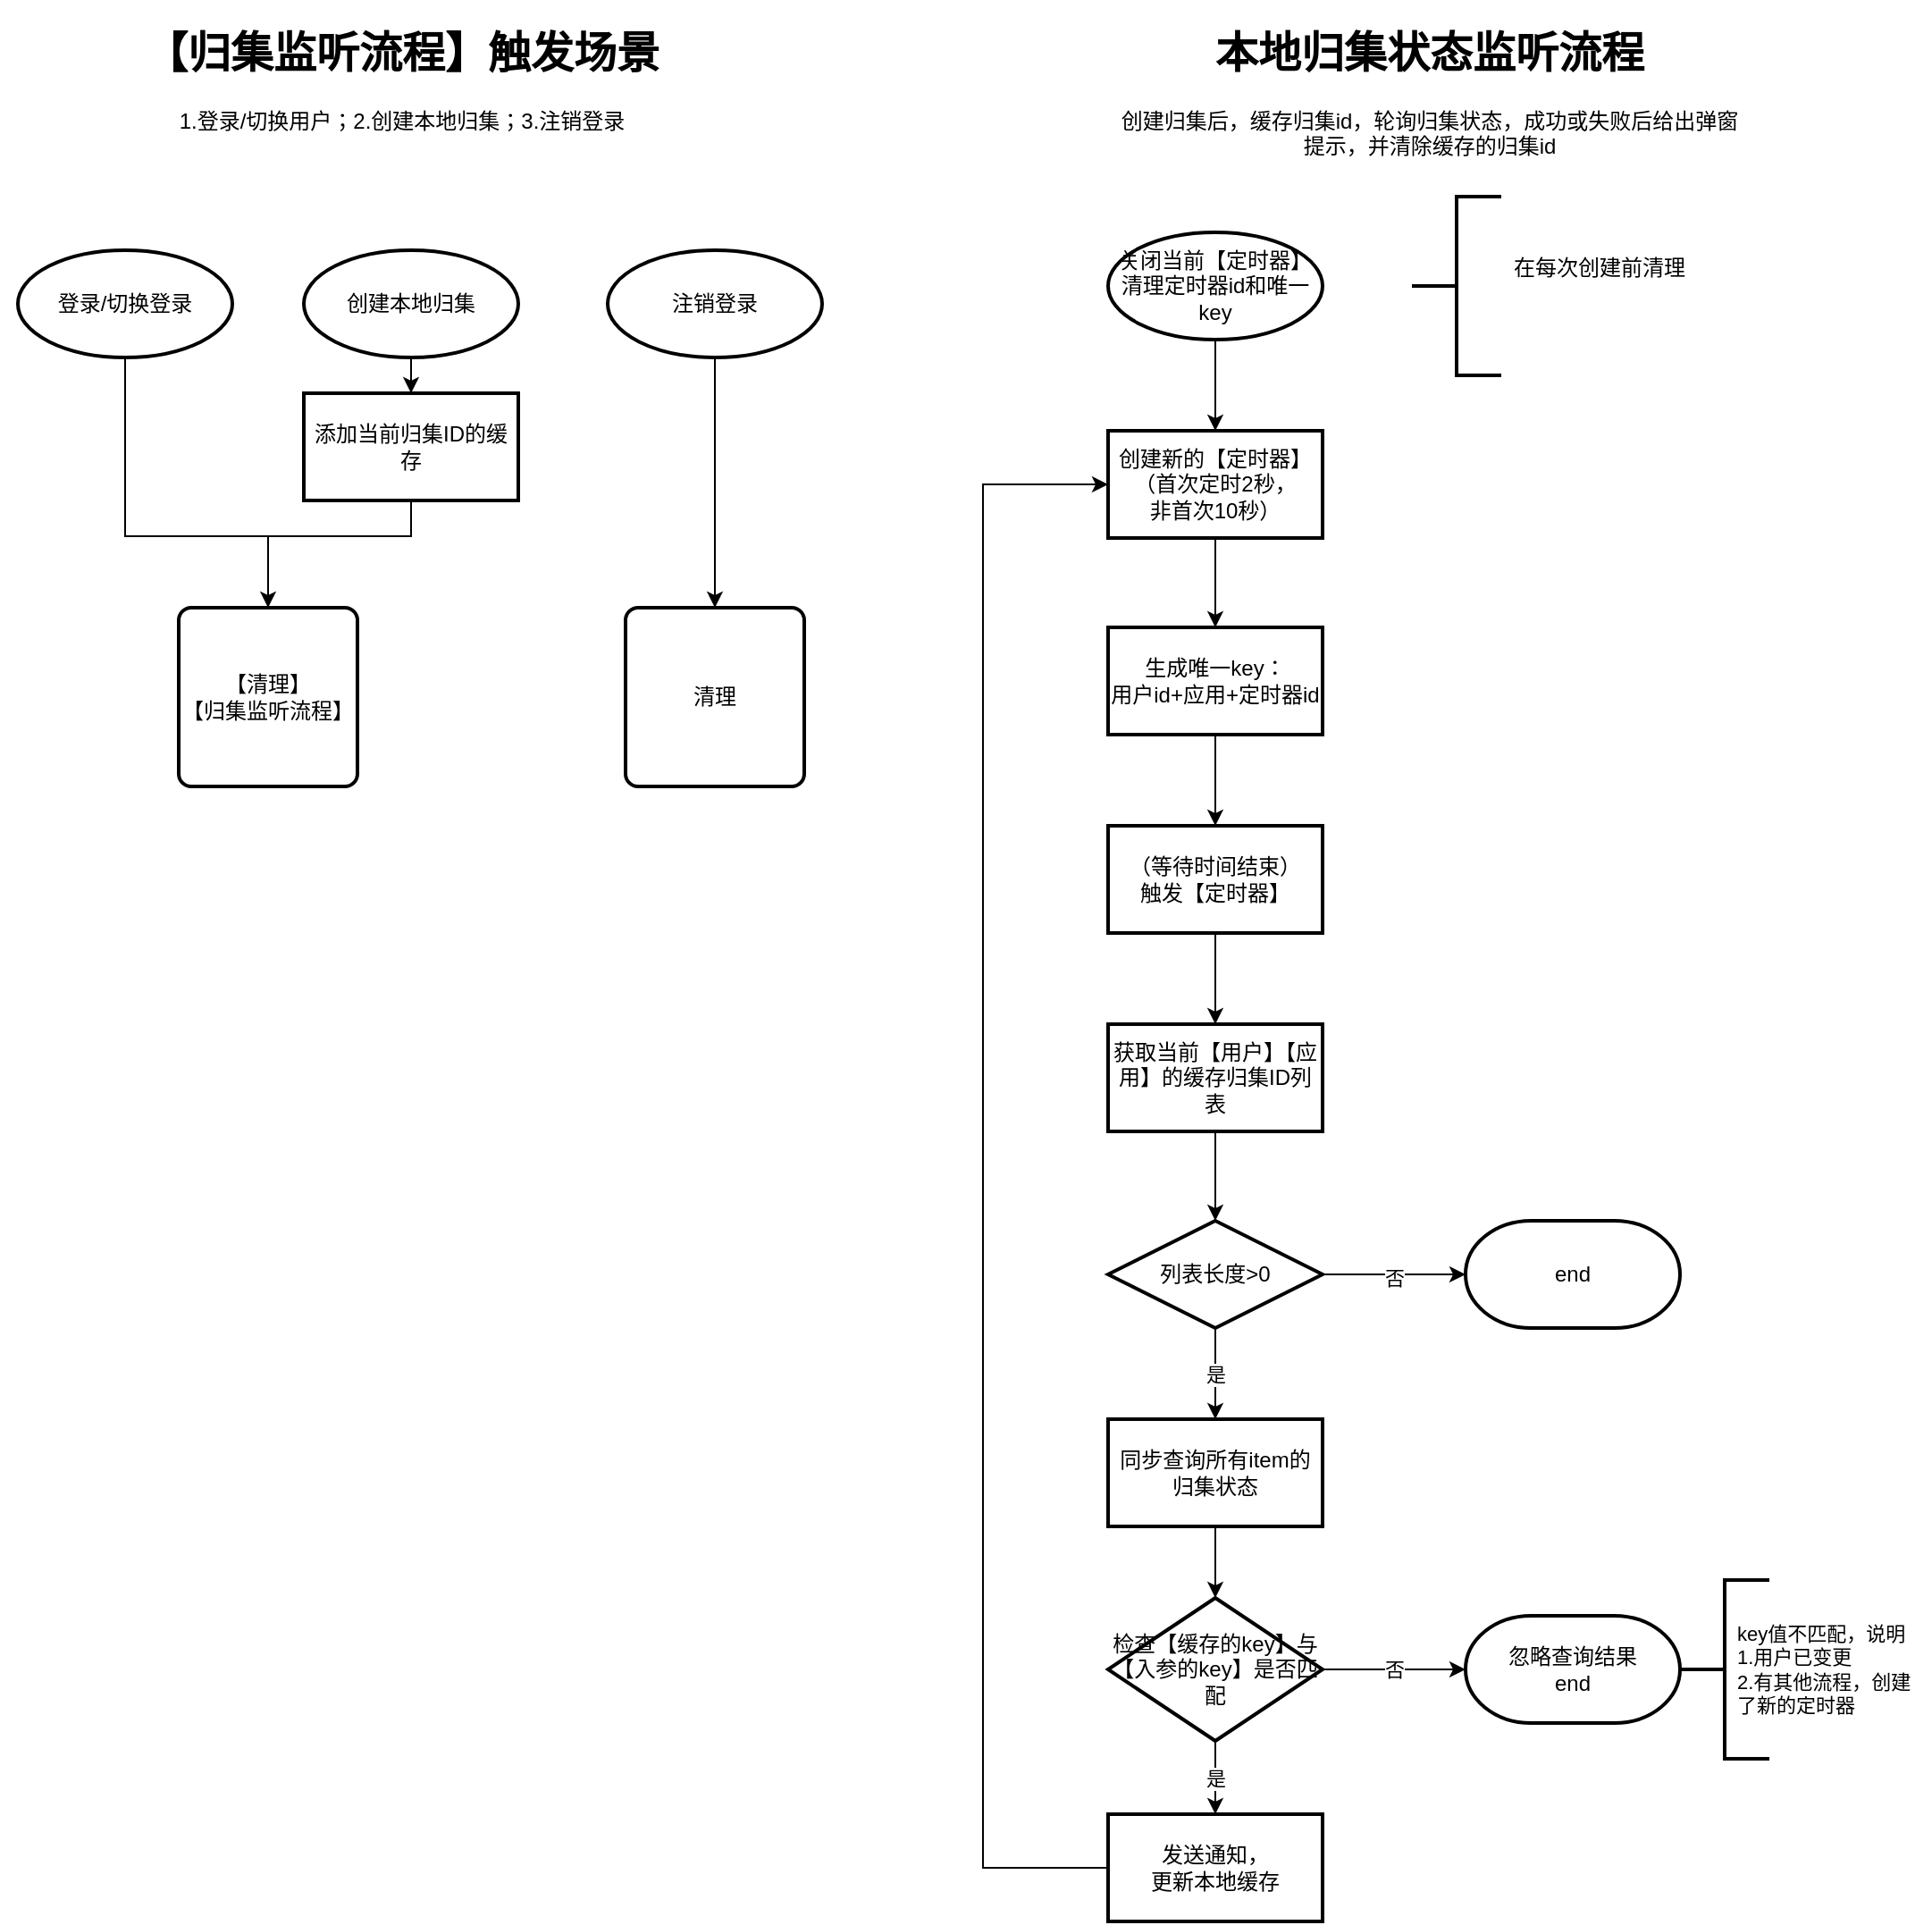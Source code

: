 <mxfile version="14.9.6" type="device"><diagram name="Page-1" id="edf60f1a-56cd-e834-aa8a-f176f3a09ee4"><mxGraphModel dx="2062" dy="1182" grid="1" gridSize="10" guides="1" tooltips="1" connect="1" arrows="1" fold="1" page="1" pageScale="1" pageWidth="1100" pageHeight="850" background="none" math="0" shadow="0"><root><mxCell id="0"/><mxCell id="1" parent="0"/><mxCell id="DXMoOa7pvSuEpX1q4dn--13" value="创建新的【定时器】&lt;br&gt;（首次定时2秒，&lt;br&gt;非首次10秒）" style="whiteSpace=wrap;html=1;strokeWidth=2;align=center;" parent="1" vertex="1"><mxGeometry x="640" y="241" width="120" height="60" as="geometry"/></mxCell><mxCell id="TVt1up-PX-hTX620gNFp-18" style="edgeStyle=orthogonalEdgeStyle;rounded=0;orthogonalLoop=1;jettySize=auto;html=1;entryX=0.5;entryY=0;entryDx=0;entryDy=0;fontSize=11;align=center;" edge="1" parent="1" source="DXMoOa7pvSuEpX1q4dn--15" target="DXMoOa7pvSuEpX1q4dn--19"><mxGeometry relative="1" as="geometry"/></mxCell><mxCell id="DXMoOa7pvSuEpX1q4dn--15" value="获取当前【用户】【应用】的缓存归集ID列表" style="whiteSpace=wrap;html=1;strokeWidth=2;align=center;" parent="1" vertex="1"><mxGeometry x="640" y="573" width="120" height="60" as="geometry"/></mxCell><mxCell id="DXMoOa7pvSuEpX1q4dn--54" value="" style="edgeStyle=orthogonalEdgeStyle;rounded=0;orthogonalLoop=1;jettySize=auto;html=1;align=center;" parent="1" source="DXMoOa7pvSuEpX1q4dn--19" target="DXMoOa7pvSuEpX1q4dn--28" edge="1"><mxGeometry relative="1" as="geometry"/></mxCell><mxCell id="DXMoOa7pvSuEpX1q4dn--55" value="否" style="edgeLabel;html=1;align=center;verticalAlign=middle;resizable=0;points=[];" parent="DXMoOa7pvSuEpX1q4dn--54" vertex="1" connectable="0"><mxGeometry y="-2" relative="1" as="geometry"><mxPoint as="offset"/></mxGeometry></mxCell><mxCell id="DXMoOa7pvSuEpX1q4dn--19" value="列表长度&amp;gt;0" style="rhombus;whiteSpace=wrap;html=1;strokeWidth=2;align=center;" parent="1" vertex="1"><mxGeometry x="640" y="683" width="120" height="60" as="geometry"/></mxCell><mxCell id="DXMoOa7pvSuEpX1q4dn--26" value="关闭当前【定时器】&lt;br&gt;清理定时器id和唯一key" style="strokeWidth=2;html=1;shape=mxgraph.flowchart.start_1;whiteSpace=wrap;align=center;" parent="1" vertex="1"><mxGeometry x="640" y="130" width="120" height="60" as="geometry"/></mxCell><mxCell id="DXMoOa7pvSuEpX1q4dn--29" value="是" style="edgeStyle=orthogonalEdgeStyle;rounded=0;orthogonalLoop=1;jettySize=auto;html=1;entryX=0.5;entryY=0;entryDx=0;entryDy=0;align=center;" parent="1" source="DXMoOa7pvSuEpX1q4dn--19" target="DXMoOa7pvSuEpX1q4dn--50" edge="1"><mxGeometry relative="1" as="geometry"><mxPoint x="1180" y="595" as="sourcePoint"/><mxPoint x="900" y="635" as="targetPoint"/><Array as="points"><mxPoint x="700" y="725"/><mxPoint x="700" y="725"/></Array></mxGeometry></mxCell><mxCell id="DXMoOa7pvSuEpX1q4dn--28" value="end" style="strokeWidth=2;html=1;shape=mxgraph.flowchart.terminator;whiteSpace=wrap;align=center;" parent="1" vertex="1"><mxGeometry x="840" y="683" width="120" height="60" as="geometry"/></mxCell><mxCell id="DXMoOa7pvSuEpX1q4dn--30" value="" style="endArrow=classic;html=1;rounded=0;exitX=0.5;exitY=1;exitDx=0;exitDy=0;exitPerimeter=0;entryX=0.5;entryY=0;entryDx=0;entryDy=0;align=center;" parent="1" source="DXMoOa7pvSuEpX1q4dn--26" target="DXMoOa7pvSuEpX1q4dn--13" edge="1"><mxGeometry width="50" height="50" relative="1" as="geometry"><mxPoint x="880" y="215" as="sourcePoint"/><mxPoint x="810" y="155" as="targetPoint"/></mxGeometry></mxCell><mxCell id="DXMoOa7pvSuEpX1q4dn--34" value="" style="edgeStyle=orthogonalEdgeStyle;rounded=0;orthogonalLoop=1;jettySize=auto;html=1;align=center;" parent="1" source="DXMoOa7pvSuEpX1q4dn--31" target="DXMoOa7pvSuEpX1q4dn--33" edge="1"><mxGeometry relative="1" as="geometry"/></mxCell><mxCell id="DXMoOa7pvSuEpX1q4dn--31" value="生成唯一key：&lt;br&gt;用户id+应用+定时器id" style="whiteSpace=wrap;html=1;strokeWidth=2;align=center;" parent="1" vertex="1"><mxGeometry x="640" y="351" width="120" height="60" as="geometry"/></mxCell><mxCell id="DXMoOa7pvSuEpX1q4dn--32" value="" style="endArrow=classic;html=1;rounded=0;exitX=0.5;exitY=1;exitDx=0;exitDy=0;align=center;" parent="1" source="DXMoOa7pvSuEpX1q4dn--13" target="DXMoOa7pvSuEpX1q4dn--31" edge="1"><mxGeometry width="50" height="50" relative="1" as="geometry"><mxPoint x="970" y="355" as="sourcePoint"/><mxPoint x="1020" y="305" as="targetPoint"/></mxGeometry></mxCell><mxCell id="DXMoOa7pvSuEpX1q4dn--33" value="（等待时间结束）&lt;br&gt;触发【定时器】" style="whiteSpace=wrap;html=1;strokeWidth=2;align=center;" parent="1" vertex="1"><mxGeometry x="640" y="462" width="120" height="60" as="geometry"/></mxCell><mxCell id="DXMoOa7pvSuEpX1q4dn--35" value="" style="endArrow=classic;html=1;rounded=0;exitX=0.5;exitY=1;exitDx=0;exitDy=0;entryX=0.5;entryY=0;entryDx=0;entryDy=0;align=center;" parent="1" source="DXMoOa7pvSuEpX1q4dn--33" target="DXMoOa7pvSuEpX1q4dn--15" edge="1"><mxGeometry width="50" height="50" relative="1" as="geometry"><mxPoint x="930" y="465" as="sourcePoint"/><mxPoint x="980" y="415" as="targetPoint"/></mxGeometry></mxCell><mxCell id="DXMoOa7pvSuEpX1q4dn--42" value="" style="edgeStyle=orthogonalEdgeStyle;rounded=0;orthogonalLoop=1;jettySize=auto;html=1;" parent="1" source="DXMoOa7pvSuEpX1q4dn--39" target="DXMoOa7pvSuEpX1q4dn--41" edge="1"><mxGeometry relative="1" as="geometry"/></mxCell><mxCell id="DXMoOa7pvSuEpX1q4dn--39" value="创建本地归集" style="strokeWidth=2;html=1;shape=mxgraph.flowchart.start_1;whiteSpace=wrap;" parent="1" vertex="1"><mxGeometry x="190" y="140" width="120" height="60" as="geometry"/></mxCell><mxCell id="DXMoOa7pvSuEpX1q4dn--40" value="登录/切换登录" style="strokeWidth=2;html=1;shape=mxgraph.flowchart.start_1;whiteSpace=wrap;" parent="1" vertex="1"><mxGeometry x="30" y="140" width="120" height="60" as="geometry"/></mxCell><mxCell id="DXMoOa7pvSuEpX1q4dn--41" value="添加当前归集ID的缓存" style="whiteSpace=wrap;html=1;strokeWidth=2;" parent="1" vertex="1"><mxGeometry x="190" y="220" width="120" height="60" as="geometry"/></mxCell><mxCell id="DXMoOa7pvSuEpX1q4dn--43" value="" style="endArrow=classic;html=1;rounded=0;exitX=0.5;exitY=1;exitDx=0;exitDy=0;exitPerimeter=0;" parent="1" source="DXMoOa7pvSuEpX1q4dn--40" target="TVt1up-PX-hTX620gNFp-9" edge="1"><mxGeometry width="50" height="50" relative="1" as="geometry"><mxPoint x="380" y="470" as="sourcePoint"/><mxPoint x="165.714" y="330" as="targetPoint"/><Array as="points"><mxPoint x="90" y="300"/><mxPoint x="170" y="300"/></Array></mxGeometry></mxCell><mxCell id="DXMoOa7pvSuEpX1q4dn--45" value="" style="endArrow=none;html=1;rounded=0;entryX=0.5;entryY=1;entryDx=0;entryDy=0;" parent="1" target="DXMoOa7pvSuEpX1q4dn--41" edge="1"><mxGeometry width="50" height="50" relative="1" as="geometry"><mxPoint x="170" y="300" as="sourcePoint"/><mxPoint x="430" y="420" as="targetPoint"/><Array as="points"><mxPoint x="250" y="300"/></Array></mxGeometry></mxCell><mxCell id="DXMoOa7pvSuEpX1q4dn--59" value="" style="edgeStyle=orthogonalEdgeStyle;rounded=0;orthogonalLoop=1;jettySize=auto;html=1;align=center;" parent="1" source="DXMoOa7pvSuEpX1q4dn--50" target="DXMoOa7pvSuEpX1q4dn--58" edge="1"><mxGeometry relative="1" as="geometry"/></mxCell><mxCell id="DXMoOa7pvSuEpX1q4dn--50" value="同步查询所有item的归集状态" style="whiteSpace=wrap;html=1;strokeWidth=2;align=center;" parent="1" vertex="1"><mxGeometry x="640" y="794" width="120" height="60" as="geometry"/></mxCell><mxCell id="DXMoOa7pvSuEpX1q4dn--63" value="否" style="edgeStyle=orthogonalEdgeStyle;rounded=0;orthogonalLoop=1;jettySize=auto;html=1;align=center;" parent="1" source="DXMoOa7pvSuEpX1q4dn--58" target="DXMoOa7pvSuEpX1q4dn--62" edge="1"><mxGeometry relative="1" as="geometry"/></mxCell><mxCell id="TVt1up-PX-hTX620gNFp-5" value="是" style="edgeStyle=orthogonalEdgeStyle;rounded=0;orthogonalLoop=1;jettySize=auto;html=1;align=center;" edge="1" parent="1" source="DXMoOa7pvSuEpX1q4dn--58" target="TVt1up-PX-hTX620gNFp-3"><mxGeometry relative="1" as="geometry"/></mxCell><mxCell id="DXMoOa7pvSuEpX1q4dn--58" value="检查【缓存的key】与【入参的key】是否匹配" style="rhombus;whiteSpace=wrap;html=1;strokeWidth=2;align=center;" parent="1" vertex="1"><mxGeometry x="640" y="894" width="120" height="80" as="geometry"/></mxCell><mxCell id="DXMoOa7pvSuEpX1q4dn--62" value="忽略查询结果&lt;br&gt;end" style="strokeWidth=2;html=1;shape=mxgraph.flowchart.terminator;whiteSpace=wrap;align=center;" parent="1" vertex="1"><mxGeometry x="840" y="904" width="120" height="60" as="geometry"/></mxCell><mxCell id="TVt1up-PX-hTX620gNFp-1" value="" style="strokeWidth=2;html=1;shape=mxgraph.flowchart.annotation_2;align=center;labelPosition=right;pointerEvents=1;" vertex="1" parent="1"><mxGeometry x="960" y="884" width="50" height="100" as="geometry"/></mxCell><mxCell id="TVt1up-PX-hTX620gNFp-2" value="key值不匹配，说明&lt;br&gt;1.用户已变更&lt;br style=&quot;font-size: 11px&quot;&gt;2.有其他流程，创建&lt;br&gt;了新的定时器" style="text;html=1;align=left;verticalAlign=middle;resizable=0;points=[];autosize=1;strokeColor=none;fontSize=11;" vertex="1" parent="1"><mxGeometry x="990" y="904" width="110" height="60" as="geometry"/></mxCell><mxCell id="TVt1up-PX-hTX620gNFp-8" style="edgeStyle=orthogonalEdgeStyle;rounded=0;orthogonalLoop=1;jettySize=auto;html=1;exitX=0;exitY=0.5;exitDx=0;exitDy=0;entryX=0;entryY=0.5;entryDx=0;entryDy=0;align=center;" edge="1" parent="1" source="TVt1up-PX-hTX620gNFp-3" target="DXMoOa7pvSuEpX1q4dn--13"><mxGeometry relative="1" as="geometry"><Array as="points"><mxPoint x="570" y="1045"/><mxPoint x="570" y="271"/></Array></mxGeometry></mxCell><mxCell id="TVt1up-PX-hTX620gNFp-3" value="发送通知，&lt;br&gt;更新本地缓存" style="whiteSpace=wrap;html=1;strokeWidth=2;align=center;" vertex="1" parent="1"><mxGeometry x="640" y="1015" width="120" height="60" as="geometry"/></mxCell><mxCell id="TVt1up-PX-hTX620gNFp-9" value="【清理】&lt;br&gt;【归集监听流程】" style="rounded=1;whiteSpace=wrap;html=1;absoluteArcSize=1;arcSize=14;strokeWidth=2;align=center;" vertex="1" parent="1"><mxGeometry x="120" y="340" width="100" height="100" as="geometry"/></mxCell><mxCell id="TVt1up-PX-hTX620gNFp-10" value="&lt;h1&gt;本地归集状态监听流程&lt;/h1&gt;&lt;p&gt;创建归集后，缓存归集id，轮询归集状态，成功或失败后给出弹窗提示，并清除缓存的归集id&lt;br&gt;&lt;/p&gt;" style="text;html=1;strokeColor=none;fillColor=none;spacing=5;spacingTop=-20;whiteSpace=wrap;overflow=hidden;rounded=0;align=center;" vertex="1" parent="1"><mxGeometry x="640" y="10" width="360" height="90" as="geometry"/></mxCell><mxCell id="TVt1up-PX-hTX620gNFp-12" value="&lt;h1&gt;【归集监听流程】触发场景&lt;/h1&gt;&lt;p&gt;1.登录/切换用户；2.创建本地归集；3.注销登录&lt;/p&gt;" style="text;html=1;strokeColor=none;fillColor=none;spacing=5;spacingTop=-20;whiteSpace=wrap;overflow=hidden;rounded=0;align=center;" vertex="1" parent="1"><mxGeometry x="20" y="10" width="450" height="90" as="geometry"/></mxCell><mxCell id="TVt1up-PX-hTX620gNFp-15" style="edgeStyle=orthogonalEdgeStyle;rounded=0;orthogonalLoop=1;jettySize=auto;html=1;align=center;" edge="1" parent="1" source="TVt1up-PX-hTX620gNFp-13" target="TVt1up-PX-hTX620gNFp-14"><mxGeometry relative="1" as="geometry"/></mxCell><mxCell id="TVt1up-PX-hTX620gNFp-13" value="注销登录" style="strokeWidth=2;html=1;shape=mxgraph.flowchart.start_1;whiteSpace=wrap;" vertex="1" parent="1"><mxGeometry x="360" y="140" width="120" height="60" as="geometry"/></mxCell><mxCell id="TVt1up-PX-hTX620gNFp-14" value="清理" style="rounded=1;whiteSpace=wrap;html=1;absoluteArcSize=1;arcSize=14;strokeWidth=2;align=center;" vertex="1" parent="1"><mxGeometry x="370" y="340" width="100" height="100" as="geometry"/></mxCell><mxCell id="TVt1up-PX-hTX620gNFp-16" value="" style="strokeWidth=2;html=1;shape=mxgraph.flowchart.annotation_2;align=left;labelPosition=right;pointerEvents=1;" vertex="1" parent="1"><mxGeometry x="810" y="110" width="50" height="100" as="geometry"/></mxCell><mxCell id="TVt1up-PX-hTX620gNFp-17" value="在每次创建前清理" style="text;html=1;strokeColor=none;fillColor=none;align=center;verticalAlign=middle;whiteSpace=wrap;rounded=0;" vertex="1" parent="1"><mxGeometry x="840" y="140" width="150" height="20" as="geometry"/></mxCell></root></mxGraphModel></diagram></mxfile>